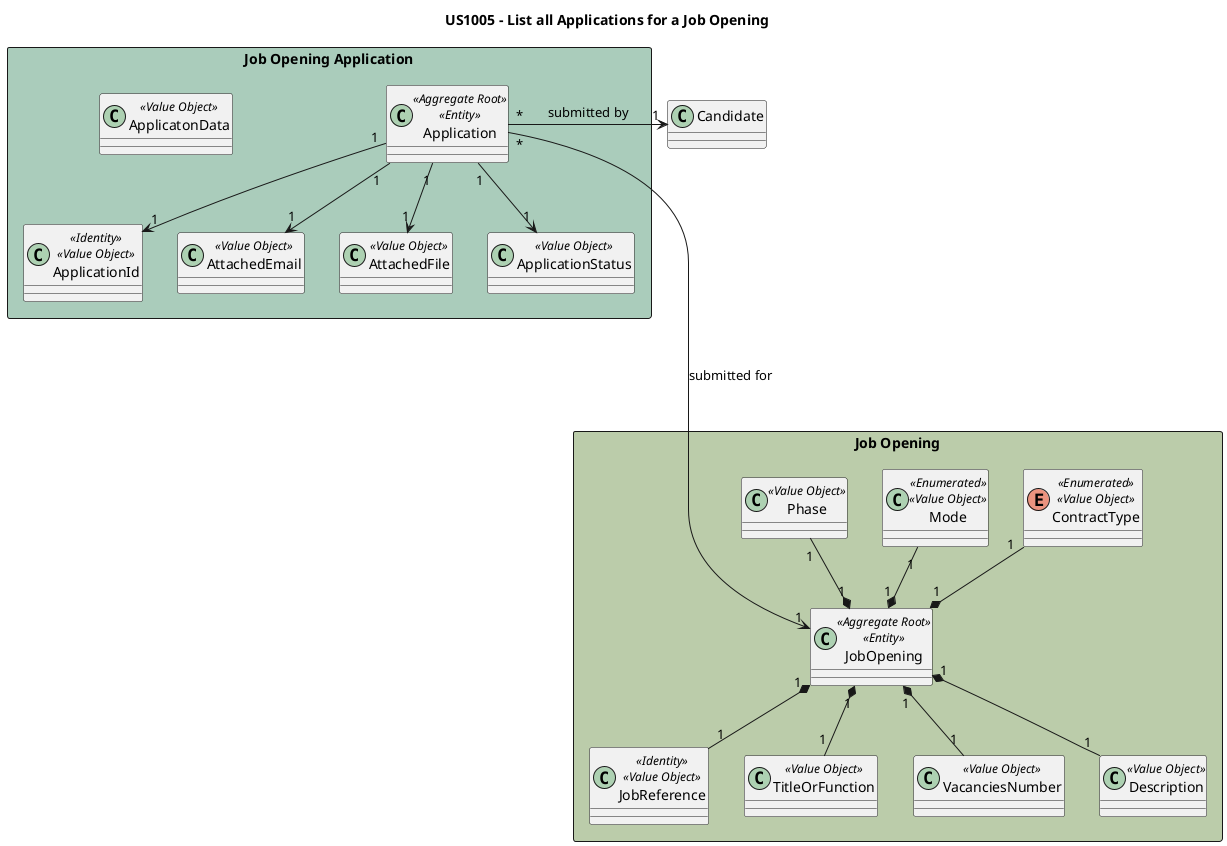 @startuml

Title  US1005 - List all Applications for a Job Opening

rectangle "Job Opening" #bbccaa {

    class JobOpening<<Aggregate Root>><<Entity>>{}

    class JobReference<<Identity>><<Value Object>>{}

    class TitleOrFunction<<Value Object>>{}

    enum ContractType<<Enumerated>><<Value Object>>{}

    class Mode<<Enumerated>><<Value Object>>{}


    class VacanciesNumber<<Value Object>>{}

    class Description<<Value Object>>{}

    class Phase <<Value Object>>{}
    ''Maybe go to Interview Model

}


rectangle "Job Opening Application" #aaccbb {

    class Application<<Aggregate Root>><<Entity>>{}

    class ApplicationId<<Identity>><<Value Object>>{}

    class AttachedEmail<<Value Object>>{}

    class AttachedFile<<Value Object>>{}

    class ApplicatonData<<Value Object>>{}

    class ApplicationStatus<<Value Object>>{}




}

Application "1" --> "1" ApplicationId
Application "1" --> "1" AttachedEmail
Application "1" --> "1" AttachedFile
Application "*" -----> "1" JobOpening : submitted for
Application "*" -> "1" Candidate : submitted by
Application "1" --> "1" ApplicationStatus


JobReference "1" -up-* "1" JobOpening
TitleOrFunction "1" -up-* "1" JobOpening
ContractType "1" --* "1" JobOpening
Mode "1" --* "1" JobOpening
Description "1" -up-* "1" JobOpening
VacanciesNumber "1" -up-* "1" JobOpening
Phase "1" -down-* "1" JobOpening
@enduml